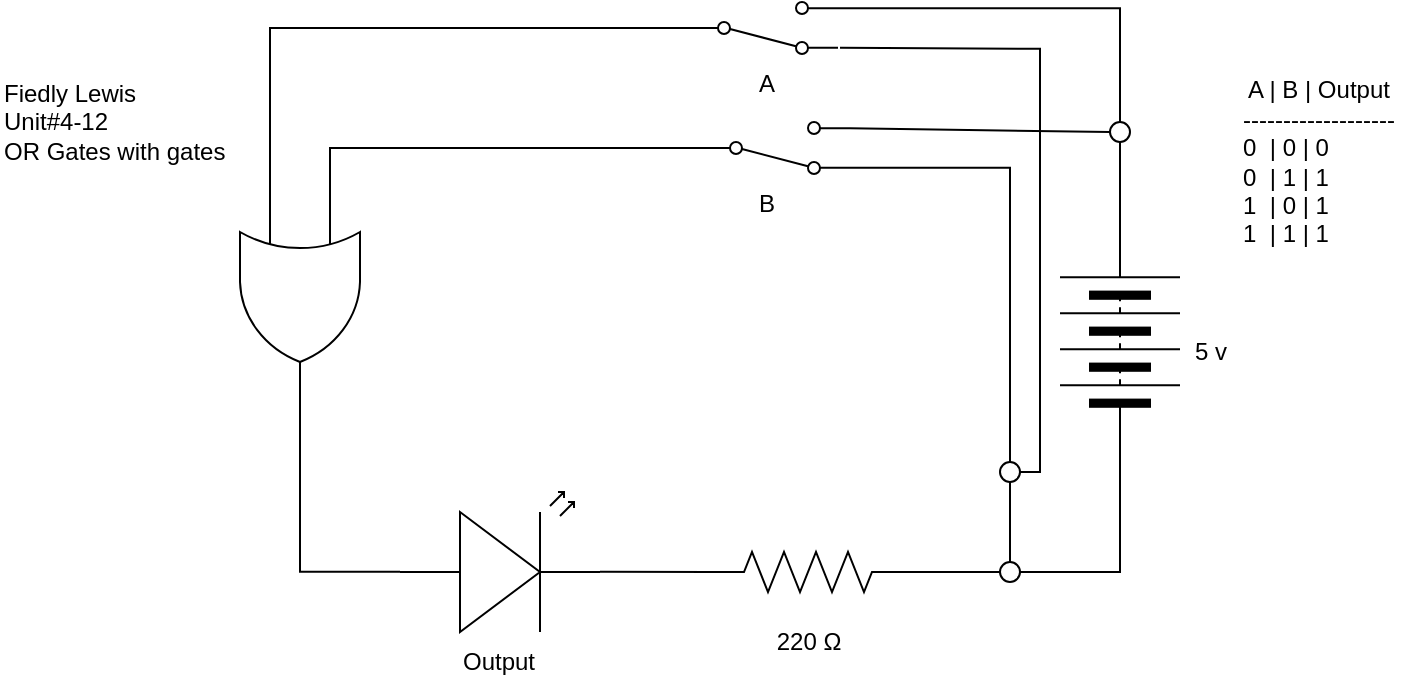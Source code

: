 <mxfile>
    <diagram id="ZGqyDgRsdWXZfH8mkyOq" name="Page-1">
        <mxGraphModel dx="1086" dy="703" grid="1" gridSize="10" guides="1" tooltips="1" connect="1" arrows="1" fold="1" page="1" pageScale="1" pageWidth="827" pageHeight="1169" math="0" shadow="0">
            <root>
                <mxCell id="0"/>
                <mxCell id="1" parent="0"/>
                <mxCell id="4" style="edgeStyle=none;html=1;exitX=1;exitY=0.57;exitDx=0;exitDy=0;exitPerimeter=0;entryX=0;entryY=0.5;entryDx=0;entryDy=0;entryPerimeter=0;endArrow=none;endFill=0;" parent="1" source="2" target="3" edge="1">
                    <mxGeometry relative="1" as="geometry"/>
                </mxCell>
                <mxCell id="10" style="edgeStyle=orthogonalEdgeStyle;rounded=0;html=1;exitX=0;exitY=0.57;exitDx=0;exitDy=0;exitPerimeter=0;endArrow=none;endFill=0;entryX=1;entryY=0.5;entryDx=0;entryDy=0;entryPerimeter=0;" parent="1" source="2" target="35" edge="1">
                    <mxGeometry relative="1" as="geometry">
                        <mxPoint x="174" y="280" as="targetPoint"/>
                    </mxGeometry>
                </mxCell>
                <mxCell id="2" value="" style="verticalLabelPosition=bottom;shadow=0;dashed=0;align=center;html=1;verticalAlign=top;shape=mxgraph.electrical.opto_electronics.led_2;pointerEvents=1;" parent="1" vertex="1">
                    <mxGeometry x="224" y="315" width="100" height="70" as="geometry"/>
                </mxCell>
                <mxCell id="8" style="edgeStyle=orthogonalEdgeStyle;html=1;exitX=1;exitY=0.5;exitDx=0;exitDy=0;exitPerimeter=0;entryX=0;entryY=0.5;entryDx=0;entryDy=0;endArrow=none;endFill=0;rounded=0;startArrow=none;" parent="1" source="15" target="7" edge="1">
                    <mxGeometry relative="1" as="geometry"/>
                </mxCell>
                <mxCell id="3" value="" style="pointerEvents=1;verticalLabelPosition=bottom;shadow=0;dashed=0;align=center;html=1;verticalAlign=top;shape=mxgraph.electrical.resistors.resistor_2;" parent="1" vertex="1">
                    <mxGeometry x="378" y="345" width="100" height="20" as="geometry"/>
                </mxCell>
                <mxCell id="6" value="220 Ω" style="text;html=1;align=center;verticalAlign=middle;resizable=0;points=[];autosize=1;strokeColor=none;fillColor=none;" parent="1" vertex="1">
                    <mxGeometry x="398" y="375" width="60" height="30" as="geometry"/>
                </mxCell>
                <mxCell id="33" style="edgeStyle=none;rounded=0;html=1;exitX=1;exitY=0.5;exitDx=0;exitDy=0;entryX=0.5;entryY=1;entryDx=0;entryDy=0;endArrow=none;endFill=0;" parent="1" source="7" target="26" edge="1">
                    <mxGeometry relative="1" as="geometry"/>
                </mxCell>
                <mxCell id="7" value="" style="pointerEvents=1;verticalLabelPosition=bottom;shadow=0;dashed=0;align=center;html=1;verticalAlign=top;shape=mxgraph.electrical.miscellaneous.batteryStack;rotation=-90;" parent="1" vertex="1">
                    <mxGeometry x="534" y="210" width="100" height="60" as="geometry"/>
                </mxCell>
                <mxCell id="23" style="edgeStyle=orthogonalEdgeStyle;rounded=0;html=1;exitX=1;exitY=0.88;exitDx=0;exitDy=0;entryX=1;entryY=0.5;entryDx=0;entryDy=0;endArrow=none;endFill=0;" parent="1" target="19" edge="1">
                    <mxGeometry relative="1" as="geometry">
                        <mxPoint x="444" y="92.88" as="sourcePoint"/>
                    </mxGeometry>
                </mxCell>
                <mxCell id="37" style="edgeStyle=orthogonalEdgeStyle;rounded=0;html=1;exitX=0;exitY=0.5;exitDx=0;exitDy=0;entryX=0;entryY=0.75;entryDx=0;entryDy=0;entryPerimeter=0;endArrow=none;endFill=0;" edge="1" parent="1" source="11" target="35">
                    <mxGeometry relative="1" as="geometry"/>
                </mxCell>
                <mxCell id="11" value="" style="shape=mxgraph.electrical.electro-mechanical.twoWaySwitch;aspect=fixed;elSwitchState=2;flipV=1;" parent="1" vertex="1">
                    <mxGeometry x="368" y="70" width="75" height="26" as="geometry"/>
                </mxCell>
                <mxCell id="28" style="rounded=0;html=1;exitX=1;exitY=0.12;exitDx=0;exitDy=0;entryX=0;entryY=0.5;entryDx=0;entryDy=0;endArrow=none;endFill=0;" parent="1" source="13" target="26" edge="1">
                    <mxGeometry relative="1" as="geometry"/>
                </mxCell>
                <mxCell id="36" style="edgeStyle=orthogonalEdgeStyle;html=1;exitX=0;exitY=0.5;exitDx=0;exitDy=0;entryX=0;entryY=0.25;entryDx=0;entryDy=0;entryPerimeter=0;rounded=0;endArrow=none;endFill=0;" edge="1" parent="1" source="13" target="35">
                    <mxGeometry relative="1" as="geometry"/>
                </mxCell>
                <mxCell id="13" value="" style="shape=mxgraph.electrical.electro-mechanical.twoWaySwitch;aspect=fixed;elSwitchState=2;flipV=1;" parent="1" vertex="1">
                    <mxGeometry x="374" y="130" width="75" height="26" as="geometry"/>
                </mxCell>
                <mxCell id="16" value="" style="edgeStyle=orthogonalEdgeStyle;html=1;exitX=1;exitY=0.5;exitDx=0;exitDy=0;exitPerimeter=0;entryX=0;entryY=0.5;entryDx=0;entryDy=0;endArrow=none;endFill=0;rounded=0;" parent="1" source="3" target="15" edge="1">
                    <mxGeometry relative="1" as="geometry">
                        <mxPoint x="478" y="355" as="sourcePoint"/>
                        <mxPoint x="584" y="290" as="targetPoint"/>
                    </mxGeometry>
                </mxCell>
                <mxCell id="22" style="edgeStyle=none;rounded=0;html=1;exitX=0.5;exitY=0;exitDx=0;exitDy=0;entryX=0.5;entryY=1;entryDx=0;entryDy=0;endArrow=none;endFill=0;" parent="1" source="15" target="19" edge="1">
                    <mxGeometry relative="1" as="geometry"/>
                </mxCell>
                <mxCell id="15" value="" style="ellipse;whiteSpace=wrap;html=1;aspect=fixed;strokeColor=#000000;" parent="1" vertex="1">
                    <mxGeometry x="524" y="350" width="10" height="10" as="geometry"/>
                </mxCell>
                <mxCell id="21" value="" style="edgeStyle=orthogonalEdgeStyle;rounded=0;html=1;exitX=1;exitY=0.88;exitDx=0;exitDy=0;entryX=0.5;entryY=0;entryDx=0;entryDy=0;endArrow=none;endFill=0;" parent="1" source="13" target="19" edge="1">
                    <mxGeometry relative="1" as="geometry">
                        <mxPoint x="449" y="152.88" as="sourcePoint"/>
                        <mxPoint x="529" y="350" as="targetPoint"/>
                    </mxGeometry>
                </mxCell>
                <mxCell id="19" value="" style="ellipse;whiteSpace=wrap;html=1;aspect=fixed;strokeColor=#000000;" parent="1" vertex="1">
                    <mxGeometry x="524" y="300" width="10" height="10" as="geometry"/>
                </mxCell>
                <mxCell id="24" value="5 v" style="text;html=1;align=center;verticalAlign=middle;resizable=0;points=[];autosize=1;strokeColor=none;fillColor=none;" parent="1" vertex="1">
                    <mxGeometry x="609" y="230" width="40" height="30" as="geometry"/>
                </mxCell>
                <mxCell id="25" value="Output" style="text;html=1;align=center;verticalAlign=middle;resizable=0;points=[];autosize=1;strokeColor=none;fillColor=none;" parent="1" vertex="1">
                    <mxGeometry x="243" y="385" width="60" height="30" as="geometry"/>
                </mxCell>
                <mxCell id="34" style="edgeStyle=orthogonalEdgeStyle;rounded=0;html=1;exitX=0.5;exitY=0;exitDx=0;exitDy=0;entryX=1;entryY=0.12;entryDx=0;entryDy=0;endArrow=none;endFill=0;" parent="1" source="26" target="11" edge="1">
                    <mxGeometry relative="1" as="geometry"/>
                </mxCell>
                <mxCell id="26" value="" style="ellipse;whiteSpace=wrap;html=1;aspect=fixed;strokeColor=#000000;" parent="1" vertex="1">
                    <mxGeometry x="579" y="130" width="10" height="10" as="geometry"/>
                </mxCell>
                <mxCell id="29" value="A" style="text;html=1;align=center;verticalAlign=middle;resizable=0;points=[];autosize=1;strokeColor=none;fillColor=none;" parent="1" vertex="1">
                    <mxGeometry x="391.5" y="96" width="30" height="30" as="geometry"/>
                </mxCell>
                <mxCell id="30" value="B" style="text;html=1;align=center;verticalAlign=middle;resizable=0;points=[];autosize=1;strokeColor=none;fillColor=none;" parent="1" vertex="1">
                    <mxGeometry x="391.5" y="156" width="30" height="30" as="geometry"/>
                </mxCell>
                <mxCell id="31" value="Fiedly Lewis&lt;br&gt;Unit#4-12&lt;br&gt;OR Gates with gates" style="text;html=1;align=left;verticalAlign=middle;resizable=0;points=[];autosize=1;strokeColor=none;fillColor=none;" parent="1" vertex="1">
                    <mxGeometry x="24" y="100" width="130" height="60" as="geometry"/>
                </mxCell>
                <mxCell id="32" value="A | B | Output&lt;br&gt;-------------------&lt;br&gt;&lt;div style=&quot;text-align: left;&quot;&gt;0&amp;nbsp; | 0 | 0&lt;/div&gt;&lt;div style=&quot;text-align: left;&quot;&gt;0&amp;nbsp; | 1 | 1&lt;/div&gt;&lt;div style=&quot;text-align: left;&quot;&gt;1&amp;nbsp; | 0 | 1&lt;/div&gt;&lt;div style=&quot;text-align: left;&quot;&gt;1&amp;nbsp; | 1 | 1&lt;/div&gt;" style="text;html=1;align=center;verticalAlign=middle;resizable=0;points=[];autosize=1;strokeColor=none;fillColor=none;" parent="1" vertex="1">
                    <mxGeometry x="633" y="100" width="100" height="100" as="geometry"/>
                </mxCell>
                <mxCell id="35" value="" style="verticalLabelPosition=bottom;shadow=0;dashed=0;align=center;html=1;verticalAlign=top;shape=mxgraph.electrical.logic_gates.logic_gate;operation=or;rotation=90;" vertex="1" parent="1">
                    <mxGeometry x="124" y="190" width="100" height="60" as="geometry"/>
                </mxCell>
            </root>
        </mxGraphModel>
    </diagram>
</mxfile>